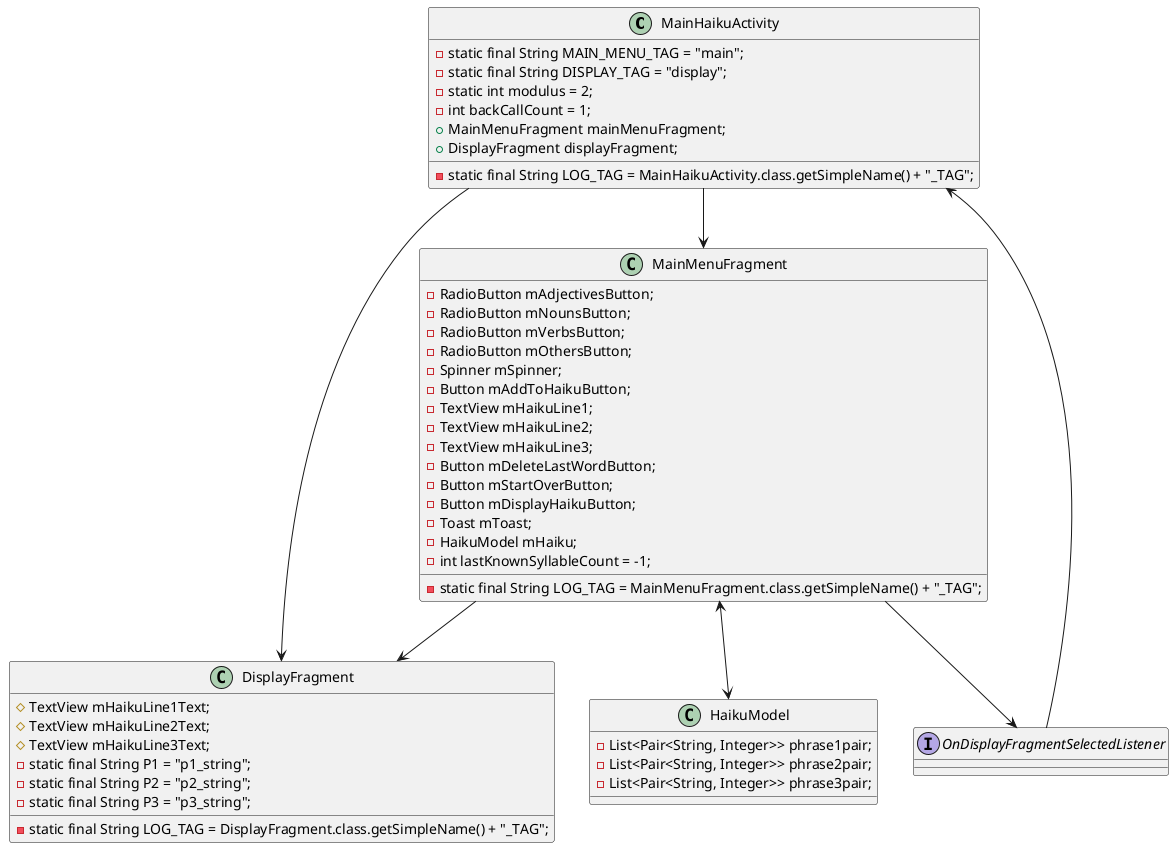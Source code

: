 @startuml


class MainHaikuActivity {
        - static final String LOG_TAG = MainHaikuActivity.class.getSimpleName() + "_TAG";
        - static final String MAIN_MENU_TAG = "main";
        - static final String DISPLAY_TAG = "display";
        - static int modulus = 2;
        - int backCallCount = 1;
        + MainMenuFragment mainMenuFragment;
        + DisplayFragment displayFragment;

}
class DisplayFragment {
        # TextView mHaikuLine1Text;
        # TextView mHaikuLine2Text;
        # TextView mHaikuLine3Text;
        - static final String LOG_TAG = DisplayFragment.class.getSimpleName() + "_TAG";
        - static final String P1 = "p1_string";
        - static final String P2 = "p2_string";
        - static final String P3 = "p3_string";
}
class HaikuModel {
        - List<Pair<String, Integer>> phrase1pair;
        - List<Pair<String, Integer>> phrase2pair;
        - List<Pair<String, Integer>> phrase3pair;
}
class MainMenuFragment {
    - RadioButton mAdjectivesButton;
    - RadioButton mNounsButton;
    - RadioButton mVerbsButton;
    - RadioButton mOthersButton;
    - Spinner mSpinner;
    - Button mAddToHaikuButton;
    - TextView mHaikuLine1;
    - TextView mHaikuLine2;
    - TextView mHaikuLine3;
    - Button mDeleteLastWordButton;
    - Button mStartOverButton;
    - Button mDisplayHaikuButton;
    - Toast mToast;
    - HaikuModel mHaiku;
    - static final String LOG_TAG = MainMenuFragment.class.getSimpleName() + "_TAG";
    - int lastKnownSyllableCount = -1;
}

MainHaikuActivity --> MainMenuFragment
MainMenuFragment --> DisplayFragment
MainMenuFragment <--> HaikuModel

interface OnDisplayFragmentSelectedListener
MainMenuFragment --> OnDisplayFragmentSelectedListener
OnDisplayFragmentSelectedListener --> MainHaikuActivity
MainHaikuActivity --> DisplayFragment

/'

abstract class AbstractList
abstract AbstractCollection
interface List
interface Collection

List <|-- AbstractList
Collection <|-- AbstractCollection

Collection <|- List
AbstractCollection <|- AbstractList
AbstractList <|-- ArrayList

class ArrayList {
Object[] elementData
size()
}

enum TimeUnit {
DAYS
HOURS
MINUTES
}

'/

@enduml